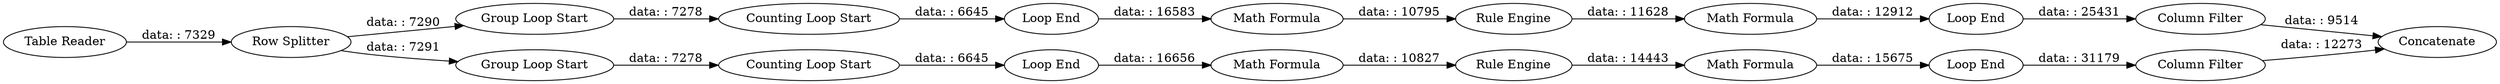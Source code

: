 digraph {
	"-8331449877718986607_12" [label="Counting Loop Start"]
	"-8331449877718986607_19" [label="Loop End"]
	"-8331449877718986607_10" [label="Math Formula"]
	"-8331449877718986607_3" [label="Row Splitter"]
	"-8331449877718986607_14" [label="Rule Engine"]
	"-8331449877718986607_9" [label="Group Loop Start"]
	"-8331449877718986607_11" [label="Loop End"]
	"-8331449877718986607_8" [label="Math Formula"]
	"-8331449877718986607_16" [label="Column Filter"]
	"-8331449877718986607_7" [label="Math Formula"]
	"-8331449877718986607_15" [label="Loop End"]
	"-8331449877718986607_18" [label="Rule Engine"]
	"-8331449877718986607_22" [label=Concatenate]
	"-8331449877718986607_20" [label="Column Filter"]
	"-8331449877718986607_13" [label="Math Formula"]
	"-8331449877718986607_1" [label="Table Reader"]
	"-8331449877718986607_4" [label="Counting Loop Start"]
	"-8331449877718986607_2" [label="Group Loop Start"]
	"-8331449877718986607_6" [label="Loop End"]
	"-8331449877718986607_20" -> "-8331449877718986607_22" [label="data: : 9514"]
	"-8331449877718986607_3" -> "-8331449877718986607_2" [label="data: : 7291"]
	"-8331449877718986607_14" -> "-8331449877718986607_8" [label="data: : 14443"]
	"-8331449877718986607_15" -> "-8331449877718986607_16" [label="data: : 31179"]
	"-8331449877718986607_19" -> "-8331449877718986607_20" [label="data: : 25431"]
	"-8331449877718986607_2" -> "-8331449877718986607_4" [label="data: : 7278"]
	"-8331449877718986607_18" -> "-8331449877718986607_13" [label="data: : 11628"]
	"-8331449877718986607_8" -> "-8331449877718986607_15" [label="data: : 15675"]
	"-8331449877718986607_3" -> "-8331449877718986607_9" [label="data: : 7290"]
	"-8331449877718986607_7" -> "-8331449877718986607_14" [label="data: : 10827"]
	"-8331449877718986607_6" -> "-8331449877718986607_7" [label="data: : 16656"]
	"-8331449877718986607_16" -> "-8331449877718986607_22" [label="data: : 12273"]
	"-8331449877718986607_13" -> "-8331449877718986607_19" [label="data: : 12912"]
	"-8331449877718986607_1" -> "-8331449877718986607_3" [label="data: : 7329"]
	"-8331449877718986607_12" -> "-8331449877718986607_11" [label="data: : 6645"]
	"-8331449877718986607_10" -> "-8331449877718986607_18" [label="data: : 10795"]
	"-8331449877718986607_11" -> "-8331449877718986607_10" [label="data: : 16583"]
	"-8331449877718986607_9" -> "-8331449877718986607_12" [label="data: : 7278"]
	"-8331449877718986607_4" -> "-8331449877718986607_6" [label="data: : 6645"]
	rankdir=LR
}
